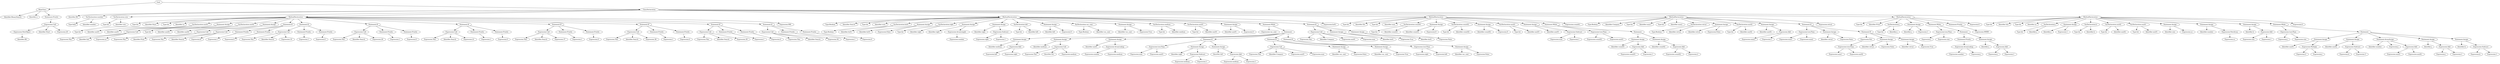 digraph {
n0 [label="Goal:"];
n1 [label="MainClass:"];
n2 [label="Identifier:BinarySearch"];
n1 -> n2
n3 [label="Identifier:a"];
n1 -> n3
n4 [label="Statement:Println"];
n5 [label="Expression:Call"];
n6 [label="Expression:NewObject"];
n7 [label="Identifier:BS"];
n6 -> n7
n5 -> n6
n8 [label="Identifier:Start"];
n5 -> n8
n9 [label="Expression:20"];
n5 -> n9
n4 -> n5
n1 -> n4
n0 -> n1
n10 [label="ClassDeclaration:"];
n11 [label="Identifier:BS"];
n10 -> n11
n12 [label="VarDeclaration:number"];
n13 [label="Type:Int[]"];
n12 -> n13
n14 [label="Identifier:number"];
n12 -> n14
n10 -> n12
n15 [label="VarDeclaration:size"];
n16 [label="Type:Int"];
n15 -> n16
n17 [label="Identifier:size"];
n15 -> n17
n10 -> n15
n18 [label="MethodDeclaration:"];
n19 [label="Type:Int"];
n18 -> n19
n20 [label="Identifier:Start"];
n18 -> n20
n21 [label="Type:Int"];
n18 -> n21
n22 [label="Identifier:sz"];
n18 -> n22
n23 [label="VarDeclaration:aux01"];
n24 [label="Type:Int"];
n23 -> n24
n25 [label="Identifier:aux01"];
n23 -> n25
n18 -> n23
n26 [label="Statement:Assign"];
n27 [label="Identifier:aux01"];
n26 -> n27
n28 [label="Expression:Call"];
n29 [label="Expression:This"];
n28 -> n29
n30 [label="Identifier:Init"];
n28 -> n30
n31 [label="Expression:sz"];
n28 -> n31
n26 -> n28
n18 -> n26
n32 [label="VarDeclaration:aux02"];
n33 [label="Type:Int"];
n32 -> n33
n34 [label="Identifier:aux02"];
n32 -> n34
n18 -> n32
n35 [label="Statement:Assign"];
n36 [label="Identifier:aux02"];
n35 -> n36
n37 [label="Expression:Call"];
n38 [label="Expression:This"];
n37 -> n38
n39 [label="Identifier:Print"];
n37 -> n39
n35 -> n37
n18 -> n35
n40 [label="Statement:If"];
n41 [label="Expression:Call"];
n42 [label="Expression:This"];
n41 -> n42
n43 [label="Identifier:Search"];
n41 -> n43
n44 [label="Expression:8"];
n41 -> n44
n40 -> n41
n45 [label="Statement:Println"];
n46 [label="Expression:1"];
n45 -> n46
n40 -> n45
n47 [label="Statement:Println"];
n48 [label="Expression:0"];
n47 -> n48
n40 -> n47
n18 -> n40
n49 [label="Statement:If"];
n50 [label="Expression:Call"];
n51 [label="Expression:This"];
n50 -> n51
n52 [label="Identifier:Search"];
n50 -> n52
n53 [label="Expression:19"];
n50 -> n53
n49 -> n50
n54 [label="Statement:Println"];
n55 [label="Expression:1"];
n54 -> n55
n49 -> n54
n56 [label="Statement:Println"];
n57 [label="Expression:0"];
n56 -> n57
n49 -> n56
n18 -> n49
n58 [label="Statement:If"];
n59 [label="Expression:Call"];
n60 [label="Expression:This"];
n59 -> n60
n61 [label="Identifier:Search"];
n59 -> n61
n62 [label="Expression:20"];
n59 -> n62
n58 -> n59
n63 [label="Statement:Println"];
n64 [label="Expression:1"];
n63 -> n64
n58 -> n63
n65 [label="Statement:Println"];
n66 [label="Expression:0"];
n65 -> n66
n58 -> n65
n18 -> n58
n67 [label="Statement:If"];
n68 [label="Expression:Call"];
n69 [label="Expression:This"];
n68 -> n69
n70 [label="Identifier:Search"];
n68 -> n70
n71 [label="Expression:21"];
n68 -> n71
n67 -> n68
n72 [label="Statement:Println"];
n73 [label="Expression:1"];
n72 -> n73
n67 -> n72
n74 [label="Statement:Println"];
n75 [label="Expression:0"];
n74 -> n75
n67 -> n74
n18 -> n67
n76 [label="Statement:If"];
n77 [label="Expression:Call"];
n78 [label="Expression:This"];
n77 -> n78
n79 [label="Identifier:Search"];
n77 -> n79
n80 [label="Expression:37"];
n77 -> n80
n76 -> n77
n81 [label="Statement:Println"];
n82 [label="Expression:1"];
n81 -> n82
n76 -> n81
n83 [label="Statement:Println"];
n84 [label="Expression:0"];
n83 -> n84
n76 -> n83
n18 -> n76
n85 [label="Statement:If"];
n86 [label="Expression:Call"];
n87 [label="Expression:This"];
n86 -> n87
n88 [label="Identifier:Search"];
n86 -> n88
n89 [label="Expression:38"];
n86 -> n89
n85 -> n86
n90 [label="Statement:Println"];
n91 [label="Expression:1"];
n90 -> n91
n85 -> n90
n92 [label="Statement:Println"];
n93 [label="Expression:0"];
n92 -> n93
n85 -> n92
n18 -> n85
n94 [label="Statement:If"];
n95 [label="Expression:Call"];
n96 [label="Expression:This"];
n95 -> n96
n97 [label="Identifier:Search"];
n95 -> n97
n98 [label="Expression:39"];
n95 -> n98
n94 -> n95
n99 [label="Statement:Println"];
n100 [label="Expression:1"];
n99 -> n100
n94 -> n99
n101 [label="Statement:Println"];
n102 [label="Expression:0"];
n101 -> n102
n94 -> n101
n18 -> n94
n103 [label="Statement:If"];
n104 [label="Expression:Call"];
n105 [label="Expression:This"];
n104 -> n105
n106 [label="Identifier:Search"];
n104 -> n106
n107 [label="Expression:50"];
n104 -> n107
n103 -> n104
n108 [label="Statement:Println"];
n109 [label="Expression:1"];
n108 -> n109
n103 -> n108
n110 [label="Statement:Println"];
n111 [label="Expression:0"];
n110 -> n111
n103 -> n110
n18 -> n103
n112 [label="Expression:999"];
n18 -> n112
n10 -> n18
n113 [label="MethodDeclaration:"];
n114 [label="Type:Boolean"];
n113 -> n114
n115 [label="Identifier:Search"];
n113 -> n115
n116 [label="Type:Int"];
n113 -> n116
n117 [label="Identifier:num"];
n113 -> n117
n118 [label="VarDeclaration:bs01"];
n119 [label="Type:Boolean"];
n118 -> n119
n120 [label="Identifier:bs01"];
n118 -> n120
n113 -> n118
n121 [label="Statement:Assign"];
n122 [label="Identifier:bs01"];
n121 -> n122
n123 [label="Expression:False"];
n121 -> n123
n113 -> n121
n124 [label="VarDeclaration:right"];
n125 [label="Type:Int"];
n124 -> n125
n126 [label="Identifier:right"];
n124 -> n126
n113 -> n124
n127 [label="Statement:Assign"];
n128 [label="Identifier:right"];
n127 -> n128
n129 [label="Expression:ArrayLength"];
n130 [label="Expression:number"];
n129 -> n130
n127 -> n129
n113 -> n127
n131 [label="Statement:Assign"];
n132 [label="Identifier:right"];
n131 -> n132
n133 [label="Expression:Subtract"];
n134 [label="Expression:right"];
n133 -> n134
n135 [label="Expression:1"];
n133 -> n135
n131 -> n133
n113 -> n131
n136 [label="VarDeclaration:left"];
n137 [label="Type:Int"];
n136 -> n137
n138 [label="Identifier:left"];
n136 -> n138
n113 -> n136
n139 [label="Statement:Assign"];
n140 [label="Identifier:left"];
n139 -> n140
n141 [label="Expression:0"];
n139 -> n141
n113 -> n139
n142 [label="VarDeclaration:var_cont"];
n143 [label="Type:Boolean"];
n142 -> n143
n144 [label="Identifier:var_cont"];
n142 -> n144
n113 -> n142
n145 [label="Statement:Assign"];
n146 [label="Identifier:var_cont"];
n145 -> n146
n147 [label="Expression:True"];
n145 -> n147
n113 -> n145
n148 [label="VarDeclaration:medium"];
n149 [label="Type:Int"];
n148 -> n149
n150 [label="Identifier:medium"];
n148 -> n150
n113 -> n148
n151 [label="VarDeclaration:aux01"];
n152 [label="Type:Int"];
n151 -> n152
n153 [label="Identifier:aux01"];
n151 -> n153
n113 -> n151
n154 [label="Statement:Assign"];
n155 [label="Identifier:aux01"];
n154 -> n155
n156 [label="Expression:0"];
n154 -> n156
n113 -> n154
n157 [label="Statement:While"];
n158 [label="Expression:var_cont"];
n157 -> n158
n159 [label="Statement:"];
n160 [label="Statement:Assign"];
n161 [label="Identifier:medium"];
n160 -> n161
n162 [label="Expression:Add"];
n163 [label="Expression:left"];
n162 -> n163
n164 [label="Expression:right"];
n162 -> n164
n160 -> n162
n159 -> n160
n165 [label="Statement:Assign"];
n166 [label="Identifier:medium"];
n165 -> n166
n167 [label="Expression:Call"];
n168 [label="Expression:This"];
n167 -> n168
n169 [label="Identifier:Div"];
n167 -> n169
n170 [label="Expression:medium"];
n167 -> n170
n165 -> n167
n159 -> n165
n171 [label="Statement:Assign"];
n172 [label="Identifier:aux01"];
n171 -> n172
n173 [label="Expression:ArrayLookup"];
n174 [label="Expression:number"];
n173 -> n174
n175 [label="Expression:medium"];
n173 -> n175
n171 -> n173
n159 -> n171
n176 [label="Statement:If"];
n177 [label="Expression:LessThan"];
n178 [label="Expression:num"];
n177 -> n178
n179 [label="Expression:aux01"];
n177 -> n179
n176 -> n177
n180 [label="Statement:Assign"];
n181 [label="Identifier:right"];
n180 -> n181
n182 [label="Expression:Subtract"];
n183 [label="Expression:medium"];
n182 -> n183
n184 [label="Expression:1"];
n182 -> n184
n180 -> n182
n176 -> n180
n185 [label="Statement:Assign"];
n186 [label="Identifier:left"];
n185 -> n186
n187 [label="Expression:Add"];
n188 [label="Expression:medium"];
n187 -> n188
n189 [label="Expression:1"];
n187 -> n189
n185 -> n187
n176 -> n185
n159 -> n176
n190 [label="Statement:If"];
n191 [label="Expression:Call"];
n192 [label="Expression:This"];
n191 -> n192
n193 [label="Identifier:Compare"];
n191 -> n193
n194 [label="Expression:aux01"];
n191 -> n194
n195 [label="Expression:num"];
n191 -> n195
n190 -> n191
n196 [label="Statement:Assign"];
n197 [label="Identifier:var_cont"];
n196 -> n197
n198 [label="Expression:False"];
n196 -> n198
n190 -> n196
n199 [label="Statement:Assign"];
n200 [label="Identifier:var_cont"];
n199 -> n200
n201 [label="Expression:True"];
n199 -> n201
n190 -> n199
n159 -> n190
n202 [label="Statement:If"];
n203 [label="Expression:LessThan"];
n204 [label="Expression:right"];
n203 -> n204
n205 [label="Expression:left"];
n203 -> n205
n202 -> n203
n206 [label="Statement:Assign"];
n207 [label="Identifier:var_cont"];
n206 -> n207
n208 [label="Expression:False"];
n206 -> n208
n202 -> n206
n159 -> n202
n157 -> n159
n113 -> n157
n209 [label="Statement:If"];
n210 [label="Expression:Call"];
n211 [label="Expression:This"];
n210 -> n211
n212 [label="Identifier:Compare"];
n210 -> n212
n213 [label="Expression:aux01"];
n210 -> n213
n214 [label="Expression:num"];
n210 -> n214
n209 -> n210
n215 [label="Statement:Assign"];
n216 [label="Identifier:bs01"];
n215 -> n216
n217 [label="Expression:True"];
n215 -> n217
n209 -> n215
n218 [label="Statement:Assign"];
n219 [label="Identifier:bs01"];
n218 -> n219
n220 [label="Expression:False"];
n218 -> n220
n209 -> n218
n113 -> n209
n221 [label="Expression:bs01"];
n113 -> n221
n10 -> n113
n222 [label="MethodDeclaration:"];
n223 [label="Type:Int"];
n222 -> n223
n224 [label="Identifier:Div"];
n222 -> n224
n225 [label="Type:Int"];
n222 -> n225
n226 [label="Identifier:num"];
n222 -> n226
n227 [label="VarDeclaration:count01"];
n228 [label="Type:Int"];
n227 -> n228
n229 [label="Identifier:count01"];
n227 -> n229
n222 -> n227
n230 [label="Statement:Assign"];
n231 [label="Identifier:count01"];
n230 -> n231
n232 [label="Expression:0"];
n230 -> n232
n222 -> n230
n233 [label="VarDeclaration:count02"];
n234 [label="Type:Int"];
n233 -> n234
n235 [label="Identifier:count02"];
n233 -> n235
n222 -> n233
n236 [label="Statement:Assign"];
n237 [label="Identifier:count02"];
n236 -> n237
n238 [label="Expression:0"];
n236 -> n238
n222 -> n236
n239 [label="VarDeclaration:aux03"];
n240 [label="Type:Int"];
n239 -> n240
n241 [label="Identifier:aux03"];
n239 -> n241
n222 -> n239
n242 [label="Statement:Assign"];
n243 [label="Identifier:aux03"];
n242 -> n243
n244 [label="Expression:Subtract"];
n245 [label="Expression:num"];
n244 -> n245
n246 [label="Expression:1"];
n244 -> n246
n242 -> n244
n222 -> n242
n247 [label="Statement:While"];
n248 [label="Expression:LessThan"];
n249 [label="Expression:count02"];
n248 -> n249
n250 [label="Expression:aux03"];
n248 -> n250
n247 -> n248
n251 [label="Statement:"];
n252 [label="Statement:Assign"];
n253 [label="Identifier:count01"];
n252 -> n253
n254 [label="Expression:Add"];
n255 [label="Expression:count01"];
n254 -> n255
n256 [label="Expression:1"];
n254 -> n256
n252 -> n254
n251 -> n252
n257 [label="Statement:Assign"];
n258 [label="Identifier:count02"];
n257 -> n258
n259 [label="Expression:Add"];
n260 [label="Expression:count02"];
n259 -> n260
n261 [label="Expression:2"];
n259 -> n261
n257 -> n259
n251 -> n257
n247 -> n251
n222 -> n247
n262 [label="Expression:count01"];
n222 -> n262
n10 -> n222
n263 [label="MethodDeclaration:"];
n264 [label="Type:Boolean"];
n263 -> n264
n265 [label="Identifier:Compare"];
n263 -> n265
n266 [label="Type:Int"];
n263 -> n266
n267 [label="Identifier:num1"];
n263 -> n267
n268 [label="Type:Int"];
n263 -> n268
n269 [label="Identifier:num2"];
n263 -> n269
n270 [label="VarDeclaration:retval"];
n271 [label="Type:Boolean"];
n270 -> n271
n272 [label="Identifier:retval"];
n270 -> n272
n263 -> n270
n273 [label="Statement:Assign"];
n274 [label="Identifier:retval"];
n273 -> n274
n275 [label="Expression:False"];
n273 -> n275
n263 -> n273
n276 [label="VarDeclaration:aux02"];
n277 [label="Type:Int"];
n276 -> n277
n278 [label="Identifier:aux02"];
n276 -> n278
n263 -> n276
n279 [label="Statement:Assign"];
n280 [label="Identifier:aux02"];
n279 -> n280
n281 [label="Expression:Add"];
n282 [label="Expression:num2"];
n281 -> n282
n283 [label="Expression:1"];
n281 -> n283
n279 -> n281
n263 -> n279
n284 [label="Statement:If"];
n285 [label="Expression:LessThan"];
n286 [label="Expression:num1"];
n285 -> n286
n287 [label="Expression:num2"];
n285 -> n287
n284 -> n285
n288 [label="Statement:Assign"];
n289 [label="Identifier:retval"];
n288 -> n289
n290 [label="Expression:False"];
n288 -> n290
n284 -> n288
n291 [label="Statement:If"];
n292 [label="Expression:Not"];
n293 [label="Expression:LessThan"];
n294 [label="Expression:num1"];
n293 -> n294
n295 [label="Expression:aux02"];
n293 -> n295
n292 -> n293
n291 -> n292
n296 [label="Statement:Assign"];
n297 [label="Identifier:retval"];
n296 -> n297
n298 [label="Expression:False"];
n296 -> n298
n291 -> n296
n299 [label="Statement:Assign"];
n300 [label="Identifier:retval"];
n299 -> n300
n301 [label="Expression:True"];
n299 -> n301
n291 -> n299
n284 -> n291
n263 -> n284
n302 [label="Expression:retval"];
n263 -> n302
n10 -> n263
n303 [label="MethodDeclaration:"];
n304 [label="Type:Int"];
n303 -> n304
n305 [label="Identifier:Print"];
n303 -> n305
n306 [label="VarDeclaration:j"];
n307 [label="Type:Int"];
n306 -> n307
n308 [label="Identifier:j"];
n306 -> n308
n303 -> n306
n309 [label="Statement:Assign"];
n310 [label="Identifier:j"];
n309 -> n310
n311 [label="Expression:1"];
n309 -> n311
n303 -> n309
n312 [label="Statement:While"];
n313 [label="Expression:LessThan"];
n314 [label="Expression:j"];
n313 -> n314
n315 [label="Expression:size"];
n313 -> n315
n312 -> n313
n316 [label="Statement:"];
n317 [label="Statement:Println"];
n318 [label="Expression:ArrayLookup"];
n319 [label="Expression:number"];
n318 -> n319
n320 [label="Expression:j"];
n318 -> n320
n317 -> n318
n316 -> n317
n321 [label="Statement:Assign"];
n322 [label="Identifier:j"];
n321 -> n322
n323 [label="Expression:Add"];
n324 [label="Expression:j"];
n323 -> n324
n325 [label="Expression:1"];
n323 -> n325
n321 -> n323
n316 -> n321
n312 -> n316
n303 -> n312
n326 [label="Statement:Println"];
n327 [label="Expression:99999"];
n326 -> n327
n303 -> n326
n328 [label="Expression:0"];
n303 -> n328
n10 -> n303
n329 [label="MethodDeclaration:"];
n330 [label="Type:Int"];
n329 -> n330
n331 [label="Identifier:Init"];
n329 -> n331
n332 [label="Type:Int"];
n329 -> n332
n333 [label="Identifier:sz"];
n329 -> n333
n334 [label="VarDeclaration:j"];
n335 [label="Type:Int"];
n334 -> n335
n336 [label="Identifier:j"];
n334 -> n336
n329 -> n334
n337 [label="Statement:Assign"];
n338 [label="Identifier:j"];
n337 -> n338
n339 [label="Expression:1"];
n337 -> n339
n329 -> n337
n340 [label="VarDeclaration:k"];
n341 [label="Type:Int"];
n340 -> n341
n342 [label="Identifier:k"];
n340 -> n342
n329 -> n340
n343 [label="VarDeclaration:aux02"];
n344 [label="Type:Int"];
n343 -> n344
n345 [label="Identifier:aux02"];
n343 -> n345
n329 -> n343
n346 [label="VarDeclaration:aux01"];
n347 [label="Type:Int"];
n346 -> n347
n348 [label="Identifier:aux01"];
n346 -> n348
n329 -> n346
n349 [label="Statement:Assign"];
n350 [label="Identifier:size"];
n349 -> n350
n351 [label="Expression:sz"];
n349 -> n351
n329 -> n349
n352 [label="Statement:Assign"];
n353 [label="Identifier:number"];
n352 -> n353
n354 [label="Expression:NewArray"];
n355 [label="Expression:sz"];
n354 -> n355
n352 -> n354
n329 -> n352
n356 [label="Statement:Assign"];
n357 [label="Identifier:k"];
n356 -> n357
n358 [label="Expression:Add"];
n359 [label="Expression:size"];
n358 -> n359
n360 [label="Expression:1"];
n358 -> n360
n356 -> n358
n329 -> n356
n361 [label="Statement:While"];
n362 [label="Expression:LessThan"];
n363 [label="Expression:j"];
n362 -> n363
n364 [label="Expression:size"];
n362 -> n364
n361 -> n362
n365 [label="Statement:"];
n366 [label="Statement:Assign"];
n367 [label="Identifier:aux01"];
n366 -> n367
n368 [label="Expression:Multiply"];
n369 [label="Expression:2"];
n368 -> n369
n370 [label="Expression:j"];
n368 -> n370
n366 -> n368
n365 -> n366
n371 [label="Statement:Assign"];
n372 [label="Identifier:aux02"];
n371 -> n372
n373 [label="Expression:Subtract"];
n374 [label="Expression:k"];
n373 -> n374
n375 [label="Expression:3"];
n373 -> n375
n371 -> n373
n365 -> n371
n376 [label="Statement:ArrayAssign"];
n377 [label="Identifier:number"];
n376 -> n377
n378 [label="Expression:j"];
n376 -> n378
n379 [label="Expression:Add"];
n380 [label="Expression:aux01"];
n379 -> n380
n381 [label="Expression:aux02"];
n379 -> n381
n376 -> n379
n365 -> n376
n382 [label="Statement:Assign"];
n383 [label="Identifier:j"];
n382 -> n383
n384 [label="Expression:Add"];
n385 [label="Expression:j"];
n384 -> n385
n386 [label="Expression:1"];
n384 -> n386
n382 -> n384
n365 -> n382
n387 [label="Statement:Assign"];
n388 [label="Identifier:k"];
n387 -> n388
n389 [label="Expression:Subtract"];
n390 [label="Expression:k"];
n389 -> n390
n391 [label="Expression:1"];
n389 -> n391
n387 -> n389
n365 -> n387
n361 -> n365
n329 -> n361
n392 [label="Expression:0"];
n329 -> n392
n10 -> n329
n0 -> n10
}
